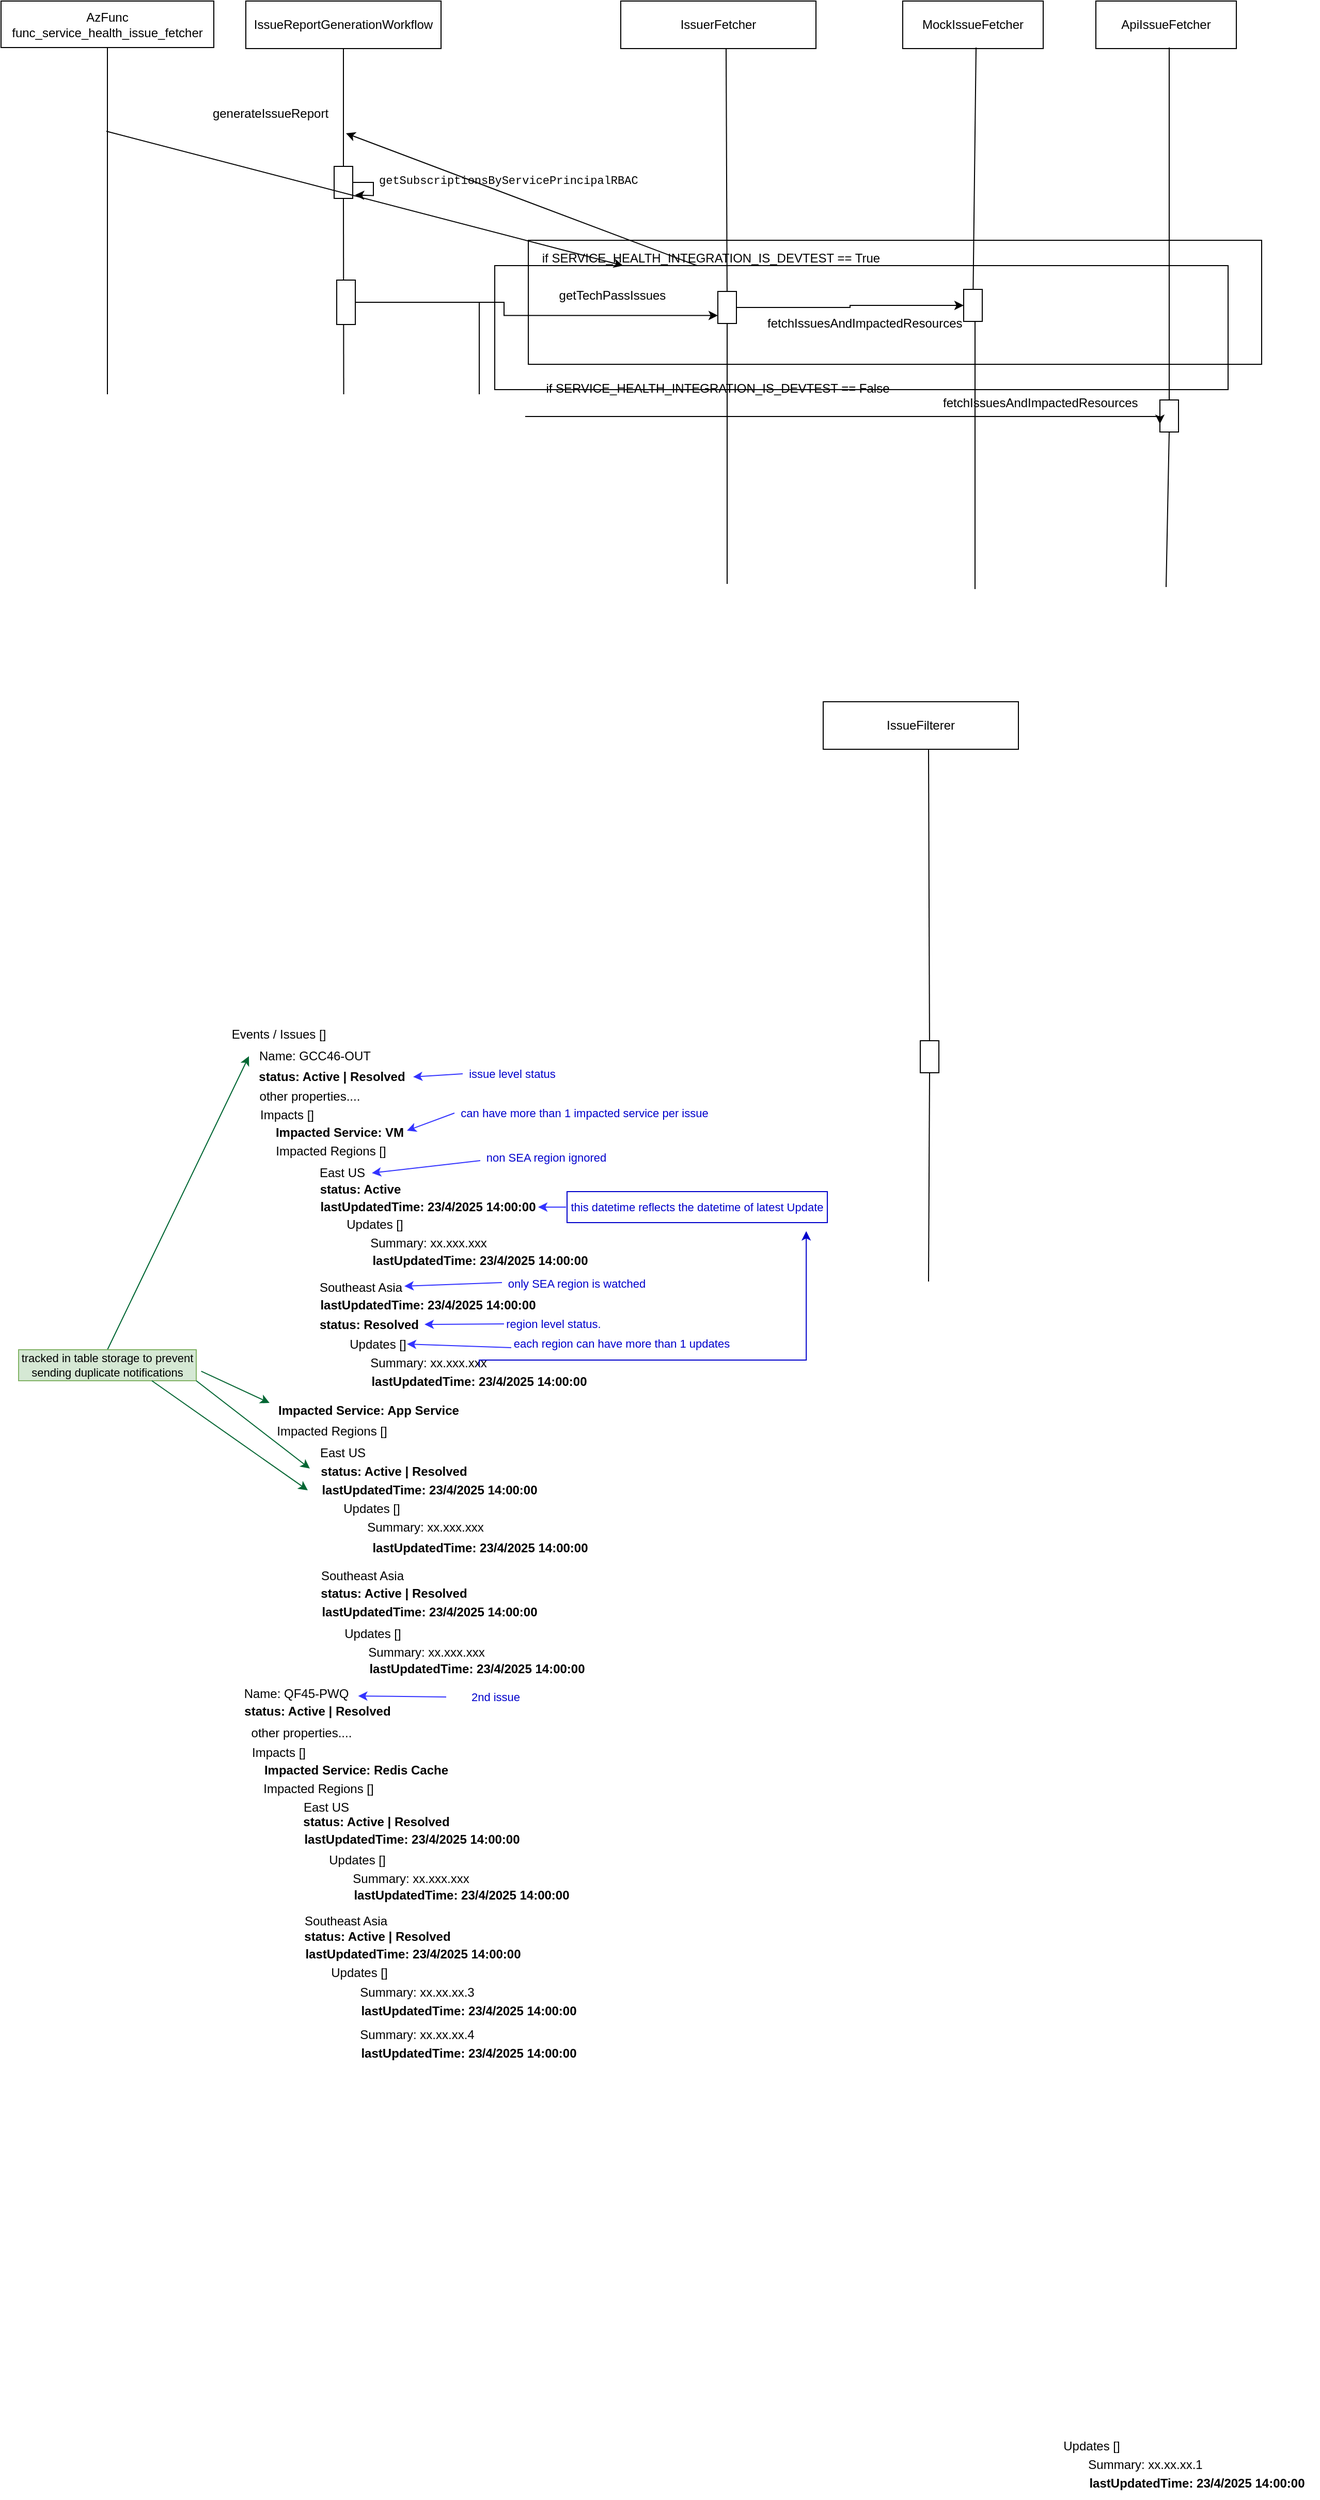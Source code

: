 <mxfile version="22.1.2" type="device">
  <diagram name="Page-1" id="G8UrM7M67HIisbb6Z9TN">
    <mxGraphModel dx="2304" dy="1084" grid="0" gridSize="10" guides="1" tooltips="1" connect="1" arrows="1" fold="1" page="1" pageScale="1" pageWidth="850" pageHeight="1100" math="0" shadow="0">
      <root>
        <mxCell id="0" />
        <mxCell id="1" parent="0" />
        <mxCell id="xnkBoS_3XiZxHKLoAce9-10" value="" style="rounded=0;whiteSpace=wrap;html=1;fillColor=none;align=left;" parent="1" vertex="1">
          <mxGeometry x="-323.5" y="368.5" width="710" height="120" as="geometry" />
        </mxCell>
        <mxCell id="vVQCyA3plpaN8dxxsv8U-1" value="AzFunc&lt;br&gt;func_service_health_issue_fetcher" style="rounded=0;whiteSpace=wrap;html=1;" parent="1" vertex="1">
          <mxGeometry x="-834" y="137" width="206" height="45" as="geometry" />
        </mxCell>
        <mxCell id="vVQCyA3plpaN8dxxsv8U-2" value="IssueReportGenerationWorkflow" style="rounded=0;whiteSpace=wrap;html=1;" parent="1" vertex="1">
          <mxGeometry x="-597" y="137" width="189" height="46" as="geometry" />
        </mxCell>
        <mxCell id="MwSiSLRiC0_kF_xC1Vzq-1" value="" style="endArrow=none;html=1;rounded=0;entryX=0.5;entryY=1;entryDx=0;entryDy=0;" parent="1" target="vVQCyA3plpaN8dxxsv8U-1" edge="1">
          <mxGeometry width="50" height="50" relative="1" as="geometry">
            <mxPoint x="-731" y="690.333" as="sourcePoint" />
            <mxPoint x="-401" y="366" as="targetPoint" />
          </mxGeometry>
        </mxCell>
        <mxCell id="MwSiSLRiC0_kF_xC1Vzq-2" value="" style="endArrow=none;html=1;rounded=0;entryX=0.5;entryY=1;entryDx=0;entryDy=0;" parent="1" source="MwSiSLRiC0_kF_xC1Vzq-13" target="vVQCyA3plpaN8dxxsv8U-2" edge="1">
          <mxGeometry width="50" height="50" relative="1" as="geometry">
            <mxPoint x="-502" y="693" as="sourcePoint" />
            <mxPoint x="-520" y="190" as="targetPoint" />
          </mxGeometry>
        </mxCell>
        <mxCell id="MwSiSLRiC0_kF_xC1Vzq-3" value="" style="endArrow=classic;html=1;rounded=0;" parent="1" edge="1" source="xnkBoS_3XiZxHKLoAce9-31">
          <mxGeometry width="50" height="50" relative="1" as="geometry">
            <mxPoint x="-732" y="263" as="sourcePoint" />
            <mxPoint x="-500" y="265" as="targetPoint" />
          </mxGeometry>
        </mxCell>
        <mxCell id="MwSiSLRiC0_kF_xC1Vzq-5" value="generateIssueReport" style="text;html=1;strokeColor=none;fillColor=none;align=center;verticalAlign=middle;whiteSpace=wrap;rounded=0;" parent="1" vertex="1">
          <mxGeometry x="-632" y="231" width="118" height="30" as="geometry" />
        </mxCell>
        <mxCell id="MwSiSLRiC0_kF_xC1Vzq-6" value="&lt;div style=&quot;font-family: Consolas, &amp;quot;Courier New&amp;quot;, monospace; font-weight: normal; line-height: 19px;&quot;&gt;&lt;div style=&quot;&quot;&gt;&lt;font style=&quot;font-size: 11px;&quot;&gt;getSubscriptionsByServicePrincipalRBAC&lt;/font&gt;&lt;/div&gt;&lt;/div&gt;" style="text;whiteSpace=wrap;html=1;" parent="1" vertex="1">
          <mxGeometry x="-470" y="295" width="226" height="44" as="geometry" />
        </mxCell>
        <mxCell id="MwSiSLRiC0_kF_xC1Vzq-14" value="" style="endArrow=none;html=1;rounded=0;entryX=0.5;entryY=1;entryDx=0;entryDy=0;" parent="1" target="MwSiSLRiC0_kF_xC1Vzq-13" edge="1">
          <mxGeometry width="50" height="50" relative="1" as="geometry">
            <mxPoint x="-502" y="693" as="sourcePoint" />
            <mxPoint x="-502" y="183" as="targetPoint" />
          </mxGeometry>
        </mxCell>
        <mxCell id="MwSiSLRiC0_kF_xC1Vzq-16" style="edgeStyle=orthogonalEdgeStyle;rounded=0;orthogonalLoop=1;jettySize=auto;html=1;" parent="1" source="MwSiSLRiC0_kF_xC1Vzq-13" edge="1">
          <mxGeometry relative="1" as="geometry">
            <mxPoint x="-491.333" y="324.667" as="targetPoint" />
          </mxGeometry>
        </mxCell>
        <mxCell id="MwSiSLRiC0_kF_xC1Vzq-13" value="" style="rounded=0;whiteSpace=wrap;html=1;fillColor=#FFFFFF;" parent="1" vertex="1">
          <mxGeometry x="-511.5" y="297" width="18" height="31" as="geometry" />
        </mxCell>
        <mxCell id="MwSiSLRiC0_kF_xC1Vzq-18" style="edgeStyle=orthogonalEdgeStyle;rounded=0;orthogonalLoop=1;jettySize=auto;html=1;entryX=0;entryY=0.75;entryDx=0;entryDy=0;" parent="1" source="MwSiSLRiC0_kF_xC1Vzq-19" target="xnkBoS_3XiZxHKLoAce9-11" edge="1">
          <mxGeometry relative="1" as="geometry">
            <mxPoint x="-488.833" y="378.667" as="targetPoint" />
            <Array as="points">
              <mxPoint x="-347" y="429" />
              <mxPoint x="-347" y="441" />
            </Array>
          </mxGeometry>
        </mxCell>
        <mxCell id="MwSiSLRiC0_kF_xC1Vzq-19" value="" style="rounded=0;whiteSpace=wrap;html=1;fillColor=#FFFFFF;" parent="1" vertex="1">
          <mxGeometry x="-509" y="407" width="18" height="43" as="geometry" />
        </mxCell>
        <mxCell id="MwSiSLRiC0_kF_xC1Vzq-21" value="IssuerFetcher" style="rounded=0;whiteSpace=wrap;html=1;" parent="1" vertex="1">
          <mxGeometry x="-234" y="137" width="189" height="46" as="geometry" />
        </mxCell>
        <mxCell id="MwSiSLRiC0_kF_xC1Vzq-22" value="" style="endArrow=none;html=1;rounded=0;entryX=0.5;entryY=1;entryDx=0;entryDy=0;" parent="1" source="xnkBoS_3XiZxHKLoAce9-11" edge="1">
          <mxGeometry width="50" height="50" relative="1" as="geometry">
            <mxPoint x="-132" y="698" as="sourcePoint" />
            <mxPoint x="-132" y="183" as="targetPoint" />
          </mxGeometry>
        </mxCell>
        <mxCell id="xnkBoS_3XiZxHKLoAce9-1" value="IssueFilterer" style="rounded=0;whiteSpace=wrap;html=1;" parent="1" vertex="1">
          <mxGeometry x="-38" y="815" width="189" height="46" as="geometry" />
        </mxCell>
        <mxCell id="xnkBoS_3XiZxHKLoAce9-2" value="" style="endArrow=none;html=1;rounded=0;entryX=0.5;entryY=1;entryDx=0;entryDy=0;" parent="1" source="xnkBoS_3XiZxHKLoAce9-6" edge="1">
          <mxGeometry width="50" height="50" relative="1" as="geometry">
            <mxPoint x="64" y="1376" as="sourcePoint" />
            <mxPoint x="64" y="861" as="targetPoint" />
          </mxGeometry>
        </mxCell>
        <mxCell id="xnkBoS_3XiZxHKLoAce9-3" value="if&amp;nbsp;SERVICE_HEALTH_INTEGRATION_IS_DEVTEST == True" style="text;html=1;strokeColor=none;fillColor=none;align=center;verticalAlign=middle;whiteSpace=wrap;rounded=0;" parent="1" vertex="1">
          <mxGeometry x="-323" y="371" width="353" height="30" as="geometry" />
        </mxCell>
        <mxCell id="xnkBoS_3XiZxHKLoAce9-8" value="" style="endArrow=none;html=1;rounded=0;entryX=0.5;entryY=1;entryDx=0;entryDy=0;" parent="1" target="xnkBoS_3XiZxHKLoAce9-6" edge="1">
          <mxGeometry width="50" height="50" relative="1" as="geometry">
            <mxPoint x="64" y="1376" as="sourcePoint" />
            <mxPoint x="64" y="861" as="targetPoint" />
          </mxGeometry>
        </mxCell>
        <mxCell id="xnkBoS_3XiZxHKLoAce9-6" value="" style="rounded=0;whiteSpace=wrap;html=1;fillColor=#FFFFFF;" parent="1" vertex="1">
          <mxGeometry x="56" y="1143" width="18" height="31" as="geometry" />
        </mxCell>
        <mxCell id="xnkBoS_3XiZxHKLoAce9-9" value="getTechPassIssues" style="text;html=1;strokeColor=none;fillColor=none;align=center;verticalAlign=middle;whiteSpace=wrap;rounded=0;" parent="1" vertex="1">
          <mxGeometry x="-301" y="407" width="118" height="30" as="geometry" />
        </mxCell>
        <mxCell id="xnkBoS_3XiZxHKLoAce9-12" value="" style="endArrow=none;html=1;rounded=0;entryX=0.5;entryY=1;entryDx=0;entryDy=0;" parent="1" target="xnkBoS_3XiZxHKLoAce9-11" edge="1">
          <mxGeometry width="50" height="50" relative="1" as="geometry">
            <mxPoint x="-131" y="701" as="sourcePoint" />
            <mxPoint x="-107" y="183" as="targetPoint" />
          </mxGeometry>
        </mxCell>
        <mxCell id="xnkBoS_3XiZxHKLoAce9-26" style="edgeStyle=orthogonalEdgeStyle;rounded=0;orthogonalLoop=1;jettySize=auto;html=1;entryX=0;entryY=0.5;entryDx=0;entryDy=0;" parent="1" source="xnkBoS_3XiZxHKLoAce9-11" target="xnkBoS_3XiZxHKLoAce9-24" edge="1">
          <mxGeometry relative="1" as="geometry" />
        </mxCell>
        <mxCell id="xnkBoS_3XiZxHKLoAce9-11" value="" style="rounded=0;whiteSpace=wrap;html=1;fillColor=#FFFFFF;" parent="1" vertex="1">
          <mxGeometry x="-140" y="418" width="18" height="31" as="geometry" />
        </mxCell>
        <mxCell id="xnkBoS_3XiZxHKLoAce9-14" value="MockIssueFetcher" style="rounded=0;whiteSpace=wrap;html=1;" parent="1" vertex="1">
          <mxGeometry x="39" y="137" width="136" height="46" as="geometry" />
        </mxCell>
        <mxCell id="xnkBoS_3XiZxHKLoAce9-15" value="" style="endArrow=none;html=1;rounded=0;entryX=0.5;entryY=1;entryDx=0;entryDy=0;" parent="1" source="xnkBoS_3XiZxHKLoAce9-24" edge="1">
          <mxGeometry width="50" height="50" relative="1" as="geometry">
            <mxPoint x="110" y="700" as="sourcePoint" />
            <mxPoint x="110" y="182" as="targetPoint" />
          </mxGeometry>
        </mxCell>
        <mxCell id="xnkBoS_3XiZxHKLoAce9-21" value="ApiIssueFetcher" style="rounded=0;whiteSpace=wrap;html=1;" parent="1" vertex="1">
          <mxGeometry x="226" y="137" width="136" height="46" as="geometry" />
        </mxCell>
        <mxCell id="xnkBoS_3XiZxHKLoAce9-22" value="" style="endArrow=none;html=1;rounded=0;entryX=0.5;entryY=1;entryDx=0;entryDy=0;" parent="1" source="xnkBoS_3XiZxHKLoAce9-28" edge="1">
          <mxGeometry width="50" height="50" relative="1" as="geometry">
            <mxPoint x="297" y="700" as="sourcePoint" />
            <mxPoint x="297" y="182" as="targetPoint" />
          </mxGeometry>
        </mxCell>
        <mxCell id="xnkBoS_3XiZxHKLoAce9-25" value="" style="endArrow=none;html=1;rounded=0;" parent="1" edge="1">
          <mxGeometry width="50" height="50" relative="1" as="geometry">
            <mxPoint x="109" y="706" as="sourcePoint" />
            <mxPoint x="109" y="447" as="targetPoint" />
          </mxGeometry>
        </mxCell>
        <mxCell id="xnkBoS_3XiZxHKLoAce9-24" value="" style="rounded=0;whiteSpace=wrap;html=1;fillColor=#FFFFFF;" parent="1" vertex="1">
          <mxGeometry x="98" y="416" width="18" height="31" as="geometry" />
        </mxCell>
        <mxCell id="xnkBoS_3XiZxHKLoAce9-27" value="fetchIssuesAndImpactedResources" style="text;whiteSpace=wrap;" parent="1" vertex="1">
          <mxGeometry x="-94.003" y="434.997" width="217" height="36" as="geometry" />
        </mxCell>
        <mxCell id="xnkBoS_3XiZxHKLoAce9-29" value="" style="endArrow=none;html=1;rounded=0;entryX=0.5;entryY=1;entryDx=0;entryDy=0;" parent="1" target="xnkBoS_3XiZxHKLoAce9-28" edge="1">
          <mxGeometry width="50" height="50" relative="1" as="geometry">
            <mxPoint x="294" y="704" as="sourcePoint" />
            <mxPoint x="322" y="182" as="targetPoint" />
          </mxGeometry>
        </mxCell>
        <mxCell id="xnkBoS_3XiZxHKLoAce9-28" value="" style="rounded=0;whiteSpace=wrap;html=1;fillColor=#FFFFFF;" parent="1" vertex="1">
          <mxGeometry x="288" y="523" width="18" height="31" as="geometry" />
        </mxCell>
        <mxCell id="xnkBoS_3XiZxHKLoAce9-30" value="if&amp;nbsp;SERVICE_HEALTH_INTEGRATION_IS_DEVTEST == False" style="text;html=1;strokeColor=none;fillColor=none;align=center;verticalAlign=middle;whiteSpace=wrap;rounded=0;" parent="1" vertex="1">
          <mxGeometry x="-314" y="497" width="348" height="30" as="geometry" />
        </mxCell>
        <mxCell id="xnkBoS_3XiZxHKLoAce9-35" value="" style="edgeStyle=orthogonalEdgeStyle;rounded=0;orthogonalLoop=1;jettySize=auto;html=1;entryX=0;entryY=0.75;entryDx=0;entryDy=0;" parent="1" source="MwSiSLRiC0_kF_xC1Vzq-19" target="xnkBoS_3XiZxHKLoAce9-28" edge="1">
          <mxGeometry relative="1" as="geometry">
            <mxPoint x="-491" y="429" as="sourcePoint" />
            <mxPoint x="313" y="539" as="targetPoint" />
            <Array as="points">
              <mxPoint x="-371" y="428" />
              <mxPoint x="-371" y="539" />
              <mxPoint x="288" y="539" />
            </Array>
          </mxGeometry>
        </mxCell>
        <mxCell id="xnkBoS_3XiZxHKLoAce9-34" value="fetchIssuesAndImpactedResources" style="text;whiteSpace=wrap;" parent="1" vertex="1">
          <mxGeometry x="75.997" y="511.997" width="217" height="36" as="geometry" />
        </mxCell>
        <mxCell id="_ecii_WEOlAB7-IW7fg6-1" value="Events / Issues []" style="text;html=1;strokeColor=none;fillColor=none;align=center;verticalAlign=middle;whiteSpace=wrap;rounded=0;" parent="1" vertex="1">
          <mxGeometry x="-615" y="1122" width="100" height="30" as="geometry" />
        </mxCell>
        <mxCell id="_ecii_WEOlAB7-IW7fg6-2" value="Impacts []" style="text;html=1;strokeColor=none;fillColor=none;align=center;verticalAlign=middle;whiteSpace=wrap;rounded=0;" parent="1" vertex="1">
          <mxGeometry x="-607" y="1200" width="100" height="30" as="geometry" />
        </mxCell>
        <mxCell id="_ecii_WEOlAB7-IW7fg6-3" value="Impacted Service: VM" style="text;html=1;strokeColor=none;fillColor=none;align=center;verticalAlign=middle;whiteSpace=wrap;rounded=0;fontStyle=1" parent="1" vertex="1">
          <mxGeometry x="-571" y="1217" width="130" height="30" as="geometry" />
        </mxCell>
        <mxCell id="_ecii_WEOlAB7-IW7fg6-4" value="Impacted Regions []" style="text;html=1;strokeColor=none;fillColor=none;align=center;verticalAlign=middle;whiteSpace=wrap;rounded=0;" parent="1" vertex="1">
          <mxGeometry x="-596" y="1235" width="163" height="30" as="geometry" />
        </mxCell>
        <mxCell id="_ecii_WEOlAB7-IW7fg6-5" value="East US" style="text;html=1;strokeColor=none;fillColor=none;align=center;verticalAlign=middle;whiteSpace=wrap;rounded=0;" parent="1" vertex="1">
          <mxGeometry x="-532" y="1256" width="57" height="30" as="geometry" />
        </mxCell>
        <mxCell id="_ecii_WEOlAB7-IW7fg6-6" value="Summary: xx.xxx.xxx" style="text;html=1;strokeColor=none;fillColor=none;align=center;verticalAlign=middle;whiteSpace=wrap;rounded=0;" parent="1" vertex="1">
          <mxGeometry x="-484" y="1324" width="128" height="30" as="geometry" />
        </mxCell>
        <mxCell id="_ecii_WEOlAB7-IW7fg6-7" value="Southeast Asia" style="text;html=1;strokeColor=none;fillColor=none;align=center;verticalAlign=middle;whiteSpace=wrap;rounded=0;" parent="1" vertex="1">
          <mxGeometry x="-528.5" y="1367" width="85" height="30" as="geometry" />
        </mxCell>
        <mxCell id="_ecii_WEOlAB7-IW7fg6-8" value="Updates []" style="text;html=1;strokeColor=none;fillColor=none;align=center;verticalAlign=middle;whiteSpace=wrap;rounded=0;" parent="1" vertex="1">
          <mxGeometry x="-536" y="1306" width="128" height="30" as="geometry" />
        </mxCell>
        <mxCell id="_ecii_WEOlAB7-IW7fg6-12" value="Summary: xx.xxx.xxx" style="text;html=1;strokeColor=none;fillColor=none;align=center;verticalAlign=middle;whiteSpace=wrap;rounded=0;" parent="1" vertex="1">
          <mxGeometry x="-484" y="1440" width="128" height="30" as="geometry" />
        </mxCell>
        <mxCell id="_ecii_WEOlAB7-IW7fg6-13" value="Updates []" style="text;html=1;strokeColor=none;fillColor=none;align=center;verticalAlign=middle;whiteSpace=wrap;rounded=0;" parent="1" vertex="1">
          <mxGeometry x="-498.5" y="1427" width="57.5" height="19" as="geometry" />
        </mxCell>
        <mxCell id="_ecii_WEOlAB7-IW7fg6-15" value="Name:&amp;nbsp;GCC46-OUT" style="text;html=1;strokeColor=none;fillColor=none;align=center;verticalAlign=middle;whiteSpace=wrap;rounded=0;" parent="1" vertex="1">
          <mxGeometry x="-594" y="1143" width="128" height="30" as="geometry" />
        </mxCell>
        <mxCell id="_ecii_WEOlAB7-IW7fg6-16" value="other properties...." style="text;html=1;strokeColor=none;fillColor=none;align=center;verticalAlign=middle;whiteSpace=wrap;rounded=0;" parent="1" vertex="1">
          <mxGeometry x="-599" y="1182" width="128" height="30" as="geometry" />
        </mxCell>
        <mxCell id="_ecii_WEOlAB7-IW7fg6-17" value="Impacts []" style="text;html=1;strokeColor=none;fillColor=none;align=center;verticalAlign=middle;whiteSpace=wrap;rounded=0;" parent="1" vertex="1">
          <mxGeometry x="-615" y="1817" width="100" height="30" as="geometry" />
        </mxCell>
        <mxCell id="_ecii_WEOlAB7-IW7fg6-18" value="Impacted Service: Redis Cache" style="text;html=1;strokeColor=none;fillColor=none;align=center;verticalAlign=middle;whiteSpace=wrap;rounded=0;fontStyle=1" parent="1" vertex="1">
          <mxGeometry x="-592" y="1834" width="204" height="30" as="geometry" />
        </mxCell>
        <mxCell id="_ecii_WEOlAB7-IW7fg6-19" value="Impacted Regions []" style="text;html=1;strokeColor=none;fillColor=none;align=center;verticalAlign=middle;whiteSpace=wrap;rounded=0;" parent="1" vertex="1">
          <mxGeometry x="-608" y="1852" width="163" height="30" as="geometry" />
        </mxCell>
        <mxCell id="_ecii_WEOlAB7-IW7fg6-20" value="East US" style="text;html=1;strokeColor=none;fillColor=none;align=center;verticalAlign=middle;whiteSpace=wrap;rounded=0;" parent="1" vertex="1">
          <mxGeometry x="-583" y="1870" width="128" height="30" as="geometry" />
        </mxCell>
        <mxCell id="_ecii_WEOlAB7-IW7fg6-21" value="Summary: xx.xx.xx.1" style="text;html=1;strokeColor=none;fillColor=none;align=center;verticalAlign=middle;whiteSpace=wrap;rounded=0;" parent="1" vertex="1">
          <mxGeometry x="210" y="2506" width="128" height="30" as="geometry" />
        </mxCell>
        <mxCell id="_ecii_WEOlAB7-IW7fg6-22" value="Southeast Asia" style="text;html=1;strokeColor=none;fillColor=none;align=center;verticalAlign=middle;whiteSpace=wrap;rounded=0;" parent="1" vertex="1">
          <mxGeometry x="-564" y="1980" width="128" height="30" as="geometry" />
        </mxCell>
        <mxCell id="_ecii_WEOlAB7-IW7fg6-23" value="Updates []" style="text;html=1;strokeColor=none;fillColor=none;align=center;verticalAlign=middle;whiteSpace=wrap;rounded=0;" parent="1" vertex="1">
          <mxGeometry x="158" y="2488" width="128" height="30" as="geometry" />
        </mxCell>
        <mxCell id="_ecii_WEOlAB7-IW7fg6-26" value="Updates []" style="text;html=1;strokeColor=none;fillColor=none;align=center;verticalAlign=middle;whiteSpace=wrap;rounded=0;" parent="1" vertex="1">
          <mxGeometry x="-551" y="2030" width="128" height="30" as="geometry" />
        </mxCell>
        <mxCell id="_ecii_WEOlAB7-IW7fg6-28" value="Name:&amp;nbsp;QF45-PWQ" style="text;html=1;strokeColor=none;fillColor=none;align=center;verticalAlign=middle;whiteSpace=wrap;rounded=0;" parent="1" vertex="1">
          <mxGeometry x="-612" y="1760" width="128" height="30" as="geometry" />
        </mxCell>
        <mxCell id="_ecii_WEOlAB7-IW7fg6-29" value="other properties...." style="text;html=1;strokeColor=none;fillColor=none;align=center;verticalAlign=middle;whiteSpace=wrap;rounded=0;" parent="1" vertex="1">
          <mxGeometry x="-607" y="1798" width="128" height="30" as="geometry" />
        </mxCell>
        <mxCell id="_ecii_WEOlAB7-IW7fg6-30" value="status: Active | Resolved" style="text;html=1;strokeColor=none;fillColor=none;align=center;verticalAlign=middle;whiteSpace=wrap;rounded=0;fontStyle=1" parent="1" vertex="1">
          <mxGeometry x="-592" y="1163" width="157" height="30" as="geometry" />
        </mxCell>
        <mxCell id="_ecii_WEOlAB7-IW7fg6-31" value="status: Active | Resolved" style="text;html=1;strokeColor=none;fillColor=none;align=center;verticalAlign=middle;whiteSpace=wrap;rounded=0;fontStyle=1" parent="1" vertex="1">
          <mxGeometry x="-606" y="1777" width="157" height="30" as="geometry" />
        </mxCell>
        <mxCell id="_ecii_WEOlAB7-IW7fg6-32" value="status: Active" style="text;html=1;strokeColor=none;fillColor=none;align=center;verticalAlign=middle;whiteSpace=wrap;rounded=0;fontStyle=1" parent="1" vertex="1">
          <mxGeometry x="-532" y="1271" width="92" height="31" as="geometry" />
        </mxCell>
        <mxCell id="_ecii_WEOlAB7-IW7fg6-33" value="status: Resolved" style="text;html=1;strokeColor=none;fillColor=none;align=center;verticalAlign=middle;whiteSpace=wrap;rounded=0;fontStyle=1" parent="1" vertex="1">
          <mxGeometry x="-533" y="1406" width="111" height="23" as="geometry" />
        </mxCell>
        <mxCell id="_ecii_WEOlAB7-IW7fg6-36" value="lastUpdatedTime: 23/4/2025 14:00:00" style="text;html=1;strokeColor=none;fillColor=none;align=center;verticalAlign=middle;whiteSpace=wrap;rounded=0;fontStyle=1" parent="1" vertex="1">
          <mxGeometry x="206" y="2524" width="236" height="30" as="geometry" />
        </mxCell>
        <mxCell id="_ecii_WEOlAB7-IW7fg6-40" value="Summary: xx.xx.xx.3" style="text;html=1;strokeColor=none;fillColor=none;align=center;verticalAlign=middle;whiteSpace=wrap;rounded=0;" parent="1" vertex="1">
          <mxGeometry x="-495" y="2049" width="128" height="30" as="geometry" />
        </mxCell>
        <mxCell id="_ecii_WEOlAB7-IW7fg6-41" value="lastUpdatedTime: 23/4/2025 14:00:00" style="text;html=1;strokeColor=none;fillColor=none;align=center;verticalAlign=middle;whiteSpace=wrap;rounded=0;fontStyle=1" parent="1" vertex="1">
          <mxGeometry x="-499" y="2067" width="236" height="30" as="geometry" />
        </mxCell>
        <mxCell id="_ecii_WEOlAB7-IW7fg6-42" value="Summary: xx.xx.xx.4" style="text;html=1;strokeColor=none;fillColor=none;align=center;verticalAlign=middle;whiteSpace=wrap;rounded=0;" parent="1" vertex="1">
          <mxGeometry x="-495" y="2090" width="128" height="30" as="geometry" />
        </mxCell>
        <mxCell id="_ecii_WEOlAB7-IW7fg6-43" value="lastUpdatedTime: 23/4/2025 14:00:00" style="text;html=1;strokeColor=none;fillColor=none;align=center;verticalAlign=middle;whiteSpace=wrap;rounded=0;fontStyle=1" parent="1" vertex="1">
          <mxGeometry x="-499" y="2108" width="236" height="30" as="geometry" />
        </mxCell>
        <mxCell id="_ecii_WEOlAB7-IW7fg6-44" value="Impacted Service: App Service" style="text;html=1;strokeColor=none;fillColor=none;align=center;verticalAlign=middle;whiteSpace=wrap;rounded=0;fontStyle=1" parent="1" vertex="1">
          <mxGeometry x="-574" y="1486" width="192" height="30" as="geometry" />
        </mxCell>
        <mxCell id="_ecii_WEOlAB7-IW7fg6-45" value="Impacted Regions []" style="text;html=1;strokeColor=none;fillColor=none;align=center;verticalAlign=middle;whiteSpace=wrap;rounded=0;" parent="1" vertex="1">
          <mxGeometry x="-595" y="1506" width="163" height="30" as="geometry" />
        </mxCell>
        <mxCell id="_ecii_WEOlAB7-IW7fg6-46" value="East US" style="text;html=1;strokeColor=none;fillColor=none;align=center;verticalAlign=middle;whiteSpace=wrap;rounded=0;" parent="1" vertex="1">
          <mxGeometry x="-567" y="1527" width="128" height="30" as="geometry" />
        </mxCell>
        <mxCell id="_ecii_WEOlAB7-IW7fg6-47" value="Summary: xx.xxx.xxx" style="text;html=1;strokeColor=none;fillColor=none;align=center;verticalAlign=middle;whiteSpace=wrap;rounded=0;" parent="1" vertex="1">
          <mxGeometry x="-487" y="1599" width="128" height="30" as="geometry" />
        </mxCell>
        <mxCell id="_ecii_WEOlAB7-IW7fg6-48" value="Southeast Asia" style="text;html=1;strokeColor=none;fillColor=none;align=center;verticalAlign=middle;whiteSpace=wrap;rounded=0;" parent="1" vertex="1">
          <mxGeometry x="-548" y="1646" width="128" height="30" as="geometry" />
        </mxCell>
        <mxCell id="_ecii_WEOlAB7-IW7fg6-49" value="Updates []" style="text;html=1;strokeColor=none;fillColor=none;align=center;verticalAlign=middle;whiteSpace=wrap;rounded=0;" parent="1" vertex="1">
          <mxGeometry x="-539" y="1581" width="128" height="30" as="geometry" />
        </mxCell>
        <mxCell id="_ecii_WEOlAB7-IW7fg6-51" value="Summary: xx.xxx.xxx" style="text;html=1;strokeColor=none;fillColor=none;align=center;verticalAlign=middle;whiteSpace=wrap;rounded=0;" parent="1" vertex="1">
          <mxGeometry x="-486" y="1720" width="128" height="30" as="geometry" />
        </mxCell>
        <mxCell id="_ecii_WEOlAB7-IW7fg6-52" value="Updates []" style="text;html=1;strokeColor=none;fillColor=none;align=center;verticalAlign=middle;whiteSpace=wrap;rounded=0;" parent="1" vertex="1">
          <mxGeometry x="-538" y="1702" width="128" height="30" as="geometry" />
        </mxCell>
        <mxCell id="_ecii_WEOlAB7-IW7fg6-56" value="lastUpdatedTime: 23/4/2025 14:00:00" style="text;html=1;strokeColor=none;fillColor=none;align=center;verticalAlign=middle;whiteSpace=wrap;rounded=0;fontStyle=1" parent="1" vertex="1">
          <mxGeometry x="-488" y="1341" width="236" height="30" as="geometry" />
        </mxCell>
        <mxCell id="_ecii_WEOlAB7-IW7fg6-57" value="lastUpdatedTime: 23/4/2025 14:00:00" style="text;html=1;strokeColor=none;fillColor=none;align=center;verticalAlign=middle;whiteSpace=wrap;rounded=0;fontStyle=1" parent="1" vertex="1">
          <mxGeometry x="-489" y="1458" width="236" height="30" as="geometry" />
        </mxCell>
        <mxCell id="_ecii_WEOlAB7-IW7fg6-58" value="lastUpdatedTime: 23/4/2025 14:00:00" style="text;html=1;strokeColor=none;fillColor=none;align=center;verticalAlign=middle;whiteSpace=wrap;rounded=0;fontStyle=1" parent="1" vertex="1">
          <mxGeometry x="-488" y="1619" width="236" height="30" as="geometry" />
        </mxCell>
        <mxCell id="_ecii_WEOlAB7-IW7fg6-59" value="lastUpdatedTime: 23/4/2025 14:00:00" style="text;html=1;strokeColor=none;fillColor=none;align=center;verticalAlign=middle;whiteSpace=wrap;rounded=0;fontStyle=1" parent="1" vertex="1">
          <mxGeometry x="-491" y="1736" width="236" height="30" as="geometry" />
        </mxCell>
        <mxCell id="_ecii_WEOlAB7-IW7fg6-60" value="status: Active | Resolved" style="text;html=1;strokeColor=none;fillColor=none;align=center;verticalAlign=middle;whiteSpace=wrap;rounded=0;fontStyle=1" parent="1" vertex="1">
          <mxGeometry x="-532" y="1545" width="157" height="30" as="geometry" />
        </mxCell>
        <mxCell id="_ecii_WEOlAB7-IW7fg6-61" value="lastUpdatedTime: 23/4/2025 14:00:00" style="text;html=1;strokeColor=none;fillColor=none;align=center;verticalAlign=middle;whiteSpace=wrap;rounded=0;fontStyle=1" parent="1" vertex="1">
          <mxGeometry x="-537" y="1563" width="236" height="30" as="geometry" />
        </mxCell>
        <mxCell id="_ecii_WEOlAB7-IW7fg6-62" value="status: Active | Resolved" style="text;html=1;strokeColor=none;fillColor=none;align=center;verticalAlign=middle;whiteSpace=wrap;rounded=0;fontStyle=1" parent="1" vertex="1">
          <mxGeometry x="-532" y="1663" width="157" height="30" as="geometry" />
        </mxCell>
        <mxCell id="_ecii_WEOlAB7-IW7fg6-63" value="lastUpdatedTime: 23/4/2025 14:00:00" style="text;html=1;strokeColor=none;fillColor=none;align=center;verticalAlign=middle;whiteSpace=wrap;rounded=0;fontStyle=1" parent="1" vertex="1">
          <mxGeometry x="-537" y="1681" width="236" height="30" as="geometry" />
        </mxCell>
        <mxCell id="_ecii_WEOlAB7-IW7fg6-64" value="status: Active | Resolved" style="text;html=1;strokeColor=none;fillColor=none;align=center;verticalAlign=middle;whiteSpace=wrap;rounded=0;fontStyle=1" parent="1" vertex="1">
          <mxGeometry x="-549" y="1884" width="157" height="30" as="geometry" />
        </mxCell>
        <mxCell id="_ecii_WEOlAB7-IW7fg6-65" value="lastUpdatedTime: 23/4/2025 14:00:00" style="text;html=1;strokeColor=none;fillColor=none;align=center;verticalAlign=middle;whiteSpace=wrap;rounded=0;fontStyle=1" parent="1" vertex="1">
          <mxGeometry x="-554" y="1901" width="236" height="30" as="geometry" />
        </mxCell>
        <mxCell id="_ecii_WEOlAB7-IW7fg6-68" value="status: Active | Resolved" style="text;html=1;strokeColor=none;fillColor=none;align=center;verticalAlign=middle;whiteSpace=wrap;rounded=0;fontStyle=1" parent="1" vertex="1">
          <mxGeometry x="-548" y="1995" width="157" height="30" as="geometry" />
        </mxCell>
        <mxCell id="_ecii_WEOlAB7-IW7fg6-69" value="lastUpdatedTime: 23/4/2025 14:00:00" style="text;html=1;strokeColor=none;fillColor=none;align=center;verticalAlign=middle;whiteSpace=wrap;rounded=0;fontStyle=1" parent="1" vertex="1">
          <mxGeometry x="-553" y="2012" width="236" height="30" as="geometry" />
        </mxCell>
        <mxCell id="_ecii_WEOlAB7-IW7fg6-70" value="Summary: xx.xxx.xxx" style="text;html=1;strokeColor=none;fillColor=none;align=center;verticalAlign=middle;whiteSpace=wrap;rounded=0;" parent="1" vertex="1">
          <mxGeometry x="-501" y="1939" width="128" height="30" as="geometry" />
        </mxCell>
        <mxCell id="_ecii_WEOlAB7-IW7fg6-71" value="Updates []" style="text;html=1;strokeColor=none;fillColor=none;align=center;verticalAlign=middle;whiteSpace=wrap;rounded=0;" parent="1" vertex="1">
          <mxGeometry x="-553" y="1921" width="128" height="30" as="geometry" />
        </mxCell>
        <mxCell id="_ecii_WEOlAB7-IW7fg6-72" value="lastUpdatedTime: 23/4/2025 14:00:00" style="text;html=1;strokeColor=none;fillColor=none;align=center;verticalAlign=middle;whiteSpace=wrap;rounded=0;fontStyle=1" parent="1" vertex="1">
          <mxGeometry x="-506" y="1955" width="236" height="30" as="geometry" />
        </mxCell>
        <mxCell id="_ecii_WEOlAB7-IW7fg6-73" value="lastUpdatedTime: 23/4/2025 14:00:00" style="text;html=1;strokeColor=none;fillColor=none;align=center;verticalAlign=middle;whiteSpace=wrap;rounded=0;fontStyle=1" parent="1" vertex="1">
          <mxGeometry x="-527" y="1289" width="213" height="30" as="geometry" />
        </mxCell>
        <mxCell id="tsiEJXsAXfe-K2U5MHXd-1" value="" style="endArrow=classic;html=1;rounded=0;entryX=1;entryY=0.5;entryDx=0;entryDy=0;strokeColor=#3333FF;exitX=0;exitY=0.5;exitDx=0;exitDy=0;" parent="1" source="tsiEJXsAXfe-K2U5MHXd-4" target="_ecii_WEOlAB7-IW7fg6-30" edge="1">
          <mxGeometry width="50" height="50" relative="1" as="geometry">
            <mxPoint x="-393" y="1147" as="sourcePoint" />
            <mxPoint x="-230" y="1293" as="targetPoint" />
          </mxGeometry>
        </mxCell>
        <mxCell id="tsiEJXsAXfe-K2U5MHXd-2" value="non SEA region ignored" style="text;html=1;strokeColor=none;fillColor=none;align=center;verticalAlign=middle;whiteSpace=wrap;rounded=0;fontSize=11;fontColor=#0000CC;" parent="1" vertex="1">
          <mxGeometry x="-376" y="1241" width="140" height="30" as="geometry" />
        </mxCell>
        <mxCell id="tsiEJXsAXfe-K2U5MHXd-3" value="" style="endArrow=classic;html=1;rounded=0;entryX=1;entryY=0.5;entryDx=0;entryDy=0;strokeColor=#3333FF;exitX=0;exitY=0.5;exitDx=0;exitDy=0;" parent="1" source="tsiEJXsAXfe-K2U5MHXd-5" edge="1">
          <mxGeometry width="50" height="50" relative="1" as="geometry">
            <mxPoint x="-396" y="1215" as="sourcePoint" />
            <mxPoint x="-441" y="1230" as="targetPoint" />
          </mxGeometry>
        </mxCell>
        <mxCell id="tsiEJXsAXfe-K2U5MHXd-4" value="issue level status" style="text;html=1;strokeColor=none;fillColor=none;align=center;verticalAlign=middle;whiteSpace=wrap;rounded=0;fontSize=11;fontColor=#0000CC;" parent="1" vertex="1">
          <mxGeometry x="-387" y="1166" width="96" height="18" as="geometry" />
        </mxCell>
        <mxCell id="tsiEJXsAXfe-K2U5MHXd-5" value="can have more than 1 impacted service per issue" style="text;html=1;strokeColor=none;fillColor=none;align=center;verticalAlign=middle;whiteSpace=wrap;rounded=0;fontSize=11;fontColor=#0000CC;" parent="1" vertex="1">
          <mxGeometry x="-395" y="1198" width="252" height="30" as="geometry" />
        </mxCell>
        <mxCell id="tsiEJXsAXfe-K2U5MHXd-6" value="" style="endArrow=classic;html=1;rounded=0;strokeColor=#3333FF;entryX=1;entryY=0.5;entryDx=0;entryDy=0;" parent="1" target="_ecii_WEOlAB7-IW7fg6-5" edge="1">
          <mxGeometry width="50" height="50" relative="1" as="geometry">
            <mxPoint x="-370" y="1259" as="sourcePoint" />
            <mxPoint x="-404" y="1260" as="targetPoint" />
          </mxGeometry>
        </mxCell>
        <mxCell id="tsiEJXsAXfe-K2U5MHXd-7" value="only SEA region is watched" style="text;html=1;strokeColor=none;fillColor=none;align=center;verticalAlign=middle;whiteSpace=wrap;rounded=0;fontSize=11;fontColor=#0000CC;" parent="1" vertex="1">
          <mxGeometry x="-351" y="1368" width="149" height="20" as="geometry" />
        </mxCell>
        <mxCell id="tsiEJXsAXfe-K2U5MHXd-8" value="" style="endArrow=classic;html=1;rounded=0;entryX=1;entryY=0.5;entryDx=0;entryDy=0;strokeColor=#3333FF;exitX=0;exitY=0.5;exitDx=0;exitDy=0;" parent="1" edge="1">
          <mxGeometry width="50" height="50" relative="1" as="geometry">
            <mxPoint x="-347" y="1417" as="sourcePoint" />
            <mxPoint x="-424.0" y="1417.5" as="targetPoint" />
          </mxGeometry>
        </mxCell>
        <mxCell id="tsiEJXsAXfe-K2U5MHXd-12" value="" style="endArrow=classic;html=1;rounded=0;strokeColor=#3333FF;" parent="1" target="_ecii_WEOlAB7-IW7fg6-7" edge="1">
          <mxGeometry width="50" height="50" relative="1" as="geometry">
            <mxPoint x="-349" y="1377" as="sourcePoint" />
            <mxPoint x="-367" y="1380" as="targetPoint" />
          </mxGeometry>
        </mxCell>
        <mxCell id="tsiEJXsAXfe-K2U5MHXd-13" value="region level status." style="text;html=1;strokeColor=none;fillColor=none;align=center;verticalAlign=middle;whiteSpace=wrap;rounded=0;fontSize=11;fontColor=#0000CC;" parent="1" vertex="1">
          <mxGeometry x="-347" y="1402" width="96" height="30" as="geometry" />
        </mxCell>
        <mxCell id="tsiEJXsAXfe-K2U5MHXd-14" value="" style="endArrow=classic;html=1;rounded=0;strokeColor=#3333FF;entryX=1;entryY=0.5;entryDx=0;entryDy=0;" parent="1" target="_ecii_WEOlAB7-IW7fg6-13" edge="1">
          <mxGeometry width="50" height="50" relative="1" as="geometry">
            <mxPoint x="-340" y="1440" as="sourcePoint" />
            <mxPoint x="-310" y="1444" as="targetPoint" />
          </mxGeometry>
        </mxCell>
        <mxCell id="tsiEJXsAXfe-K2U5MHXd-16" value="each region can have more than 1 updates" style="text;html=1;strokeColor=none;fillColor=none;align=center;verticalAlign=middle;whiteSpace=wrap;rounded=0;fontSize=11;fontColor=#0000CC;" parent="1" vertex="1">
          <mxGeometry x="-341" y="1421" width="216" height="30" as="geometry" />
        </mxCell>
        <mxCell id="tsiEJXsAXfe-K2U5MHXd-17" value="" style="endArrow=classic;html=1;rounded=0;strokeColor=#3333FF;entryX=1;entryY=0.5;entryDx=0;entryDy=0;" parent="1" target="_ecii_WEOlAB7-IW7fg6-73" edge="1">
          <mxGeometry width="50" height="50" relative="1" as="geometry">
            <mxPoint x="-287" y="1304" as="sourcePoint" />
            <mxPoint x="-301" y="1306" as="targetPoint" />
          </mxGeometry>
        </mxCell>
        <mxCell id="tsiEJXsAXfe-K2U5MHXd-18" value="this datetime reflects the datetime of latest Update" style="text;html=1;strokeColor=#0000CC;fillColor=none;align=center;verticalAlign=middle;whiteSpace=wrap;rounded=0;fontSize=11;fontColor=#0000CC;" parent="1" vertex="1">
          <mxGeometry x="-286" y="1289" width="252" height="30" as="geometry" />
        </mxCell>
        <mxCell id="tsiEJXsAXfe-K2U5MHXd-20" style="edgeStyle=orthogonalEdgeStyle;rounded=0;orthogonalLoop=1;jettySize=auto;html=1;entryX=0.919;entryY=1.276;entryDx=0;entryDy=0;entryPerimeter=0;strokeColor=#0000CC;" parent="1" source="_ecii_WEOlAB7-IW7fg6-57" target="tsiEJXsAXfe-K2U5MHXd-18" edge="1">
          <mxGeometry relative="1" as="geometry">
            <Array as="points">
              <mxPoint x="-54" y="1452" />
            </Array>
          </mxGeometry>
        </mxCell>
        <mxCell id="tsiEJXsAXfe-K2U5MHXd-28" value="" style="endArrow=classic;html=1;rounded=0;entryX=0.75;entryY=0;entryDx=0;entryDy=0;strokeColor=#3333FF;exitX=0;exitY=0.5;exitDx=0;exitDy=0;" parent="1" source="tsiEJXsAXfe-K2U5MHXd-29" target="_ecii_WEOlAB7-IW7fg6-31" edge="1">
          <mxGeometry width="50" height="50" relative="1" as="geometry">
            <mxPoint x="-153" y="1817" as="sourcePoint" />
            <mxPoint x="-194" y="1848" as="targetPoint" />
          </mxGeometry>
        </mxCell>
        <mxCell id="tsiEJXsAXfe-K2U5MHXd-29" value="2nd issue" style="text;html=1;strokeColor=none;fillColor=none;align=center;verticalAlign=middle;whiteSpace=wrap;rounded=0;fontSize=11;fontColor=#0000CC;" parent="1" vertex="1">
          <mxGeometry x="-403" y="1769" width="96" height="18" as="geometry" />
        </mxCell>
        <mxCell id="tsiEJXsAXfe-K2U5MHXd-30" value="" style="endArrow=classic;html=1;rounded=0;entryX=0;entryY=0.5;entryDx=0;entryDy=0;strokeColor=#006633;exitX=0.5;exitY=0;exitDx=0;exitDy=0;" parent="1" source="tsiEJXsAXfe-K2U5MHXd-31" target="_ecii_WEOlAB7-IW7fg6-15" edge="1">
          <mxGeometry width="50" height="50" relative="1" as="geometry">
            <mxPoint x="-724" y="1217" as="sourcePoint" />
            <mxPoint x="-479" y="1256" as="targetPoint" />
          </mxGeometry>
        </mxCell>
        <mxCell id="tsiEJXsAXfe-K2U5MHXd-31" value="tracked in table storage to prevent sending duplicate notifications" style="text;html=1;strokeColor=#82b366;fillColor=#d5e8d4;align=center;verticalAlign=middle;whiteSpace=wrap;rounded=0;fontSize=11;" parent="1" vertex="1">
          <mxGeometry x="-817" y="1442" width="172" height="30" as="geometry" />
        </mxCell>
        <mxCell id="tsiEJXsAXfe-K2U5MHXd-32" value="" style="endArrow=classic;html=1;rounded=0;strokeColor=#006633;exitX=1.028;exitY=0.695;exitDx=0;exitDy=0;entryX=0;entryY=0.25;entryDx=0;entryDy=0;exitPerimeter=0;" parent="1" source="tsiEJXsAXfe-K2U5MHXd-31" target="_ecii_WEOlAB7-IW7fg6-44" edge="1">
          <mxGeometry width="50" height="50" relative="1" as="geometry">
            <mxPoint x="-743" y="1334" as="sourcePoint" />
            <mxPoint x="-625" y="1277" as="targetPoint" />
          </mxGeometry>
        </mxCell>
        <mxCell id="tsiEJXsAXfe-K2U5MHXd-36" value="" style="endArrow=classic;html=1;rounded=0;strokeColor=#006633;exitX=1;exitY=1;exitDx=0;exitDy=0;entryX=0.25;entryY=1;entryDx=0;entryDy=0;" parent="1" source="tsiEJXsAXfe-K2U5MHXd-31" target="_ecii_WEOlAB7-IW7fg6-46" edge="1">
          <mxGeometry width="50" height="50" relative="1" as="geometry">
            <mxPoint x="-630" y="1473" as="sourcePoint" />
            <mxPoint x="-564" y="1485" as="targetPoint" />
          </mxGeometry>
        </mxCell>
        <mxCell id="tsiEJXsAXfe-K2U5MHXd-37" value="" style="endArrow=classic;html=1;rounded=0;strokeColor=#006633;exitX=0.75;exitY=1;exitDx=0;exitDy=0;entryX=0;entryY=0.5;entryDx=0;entryDy=0;" parent="1" source="tsiEJXsAXfe-K2U5MHXd-31" target="_ecii_WEOlAB7-IW7fg6-61" edge="1">
          <mxGeometry width="50" height="50" relative="1" as="geometry">
            <mxPoint x="-635" y="1475" as="sourcePoint" />
            <mxPoint x="-525" y="1548" as="targetPoint" />
          </mxGeometry>
        </mxCell>
        <mxCell id="tBJlV8a2jzYu4iVwtnCM-1" value="lastUpdatedTime: 23/4/2025 14:00:00" style="text;html=1;strokeColor=none;fillColor=none;align=center;verticalAlign=middle;whiteSpace=wrap;rounded=0;fontStyle=1" vertex="1" parent="1">
          <mxGeometry x="-527" y="1384" width="213" height="30" as="geometry" />
        </mxCell>
        <mxCell id="tBJlV8a2jzYu4iVwtnCM-2" value="" style="endArrow=classic;html=1;rounded=0;" edge="1" parent="1" target="xnkBoS_3XiZxHKLoAce9-31">
          <mxGeometry width="50" height="50" relative="1" as="geometry">
            <mxPoint x="-732" y="263" as="sourcePoint" />
            <mxPoint x="-500" y="265" as="targetPoint" />
          </mxGeometry>
        </mxCell>
        <mxCell id="xnkBoS_3XiZxHKLoAce9-31" value="" style="rounded=0;whiteSpace=wrap;html=1;fillColor=none;align=left;" parent="1" vertex="1">
          <mxGeometry x="-356" y="393" width="710" height="120" as="geometry" />
        </mxCell>
      </root>
    </mxGraphModel>
  </diagram>
</mxfile>
